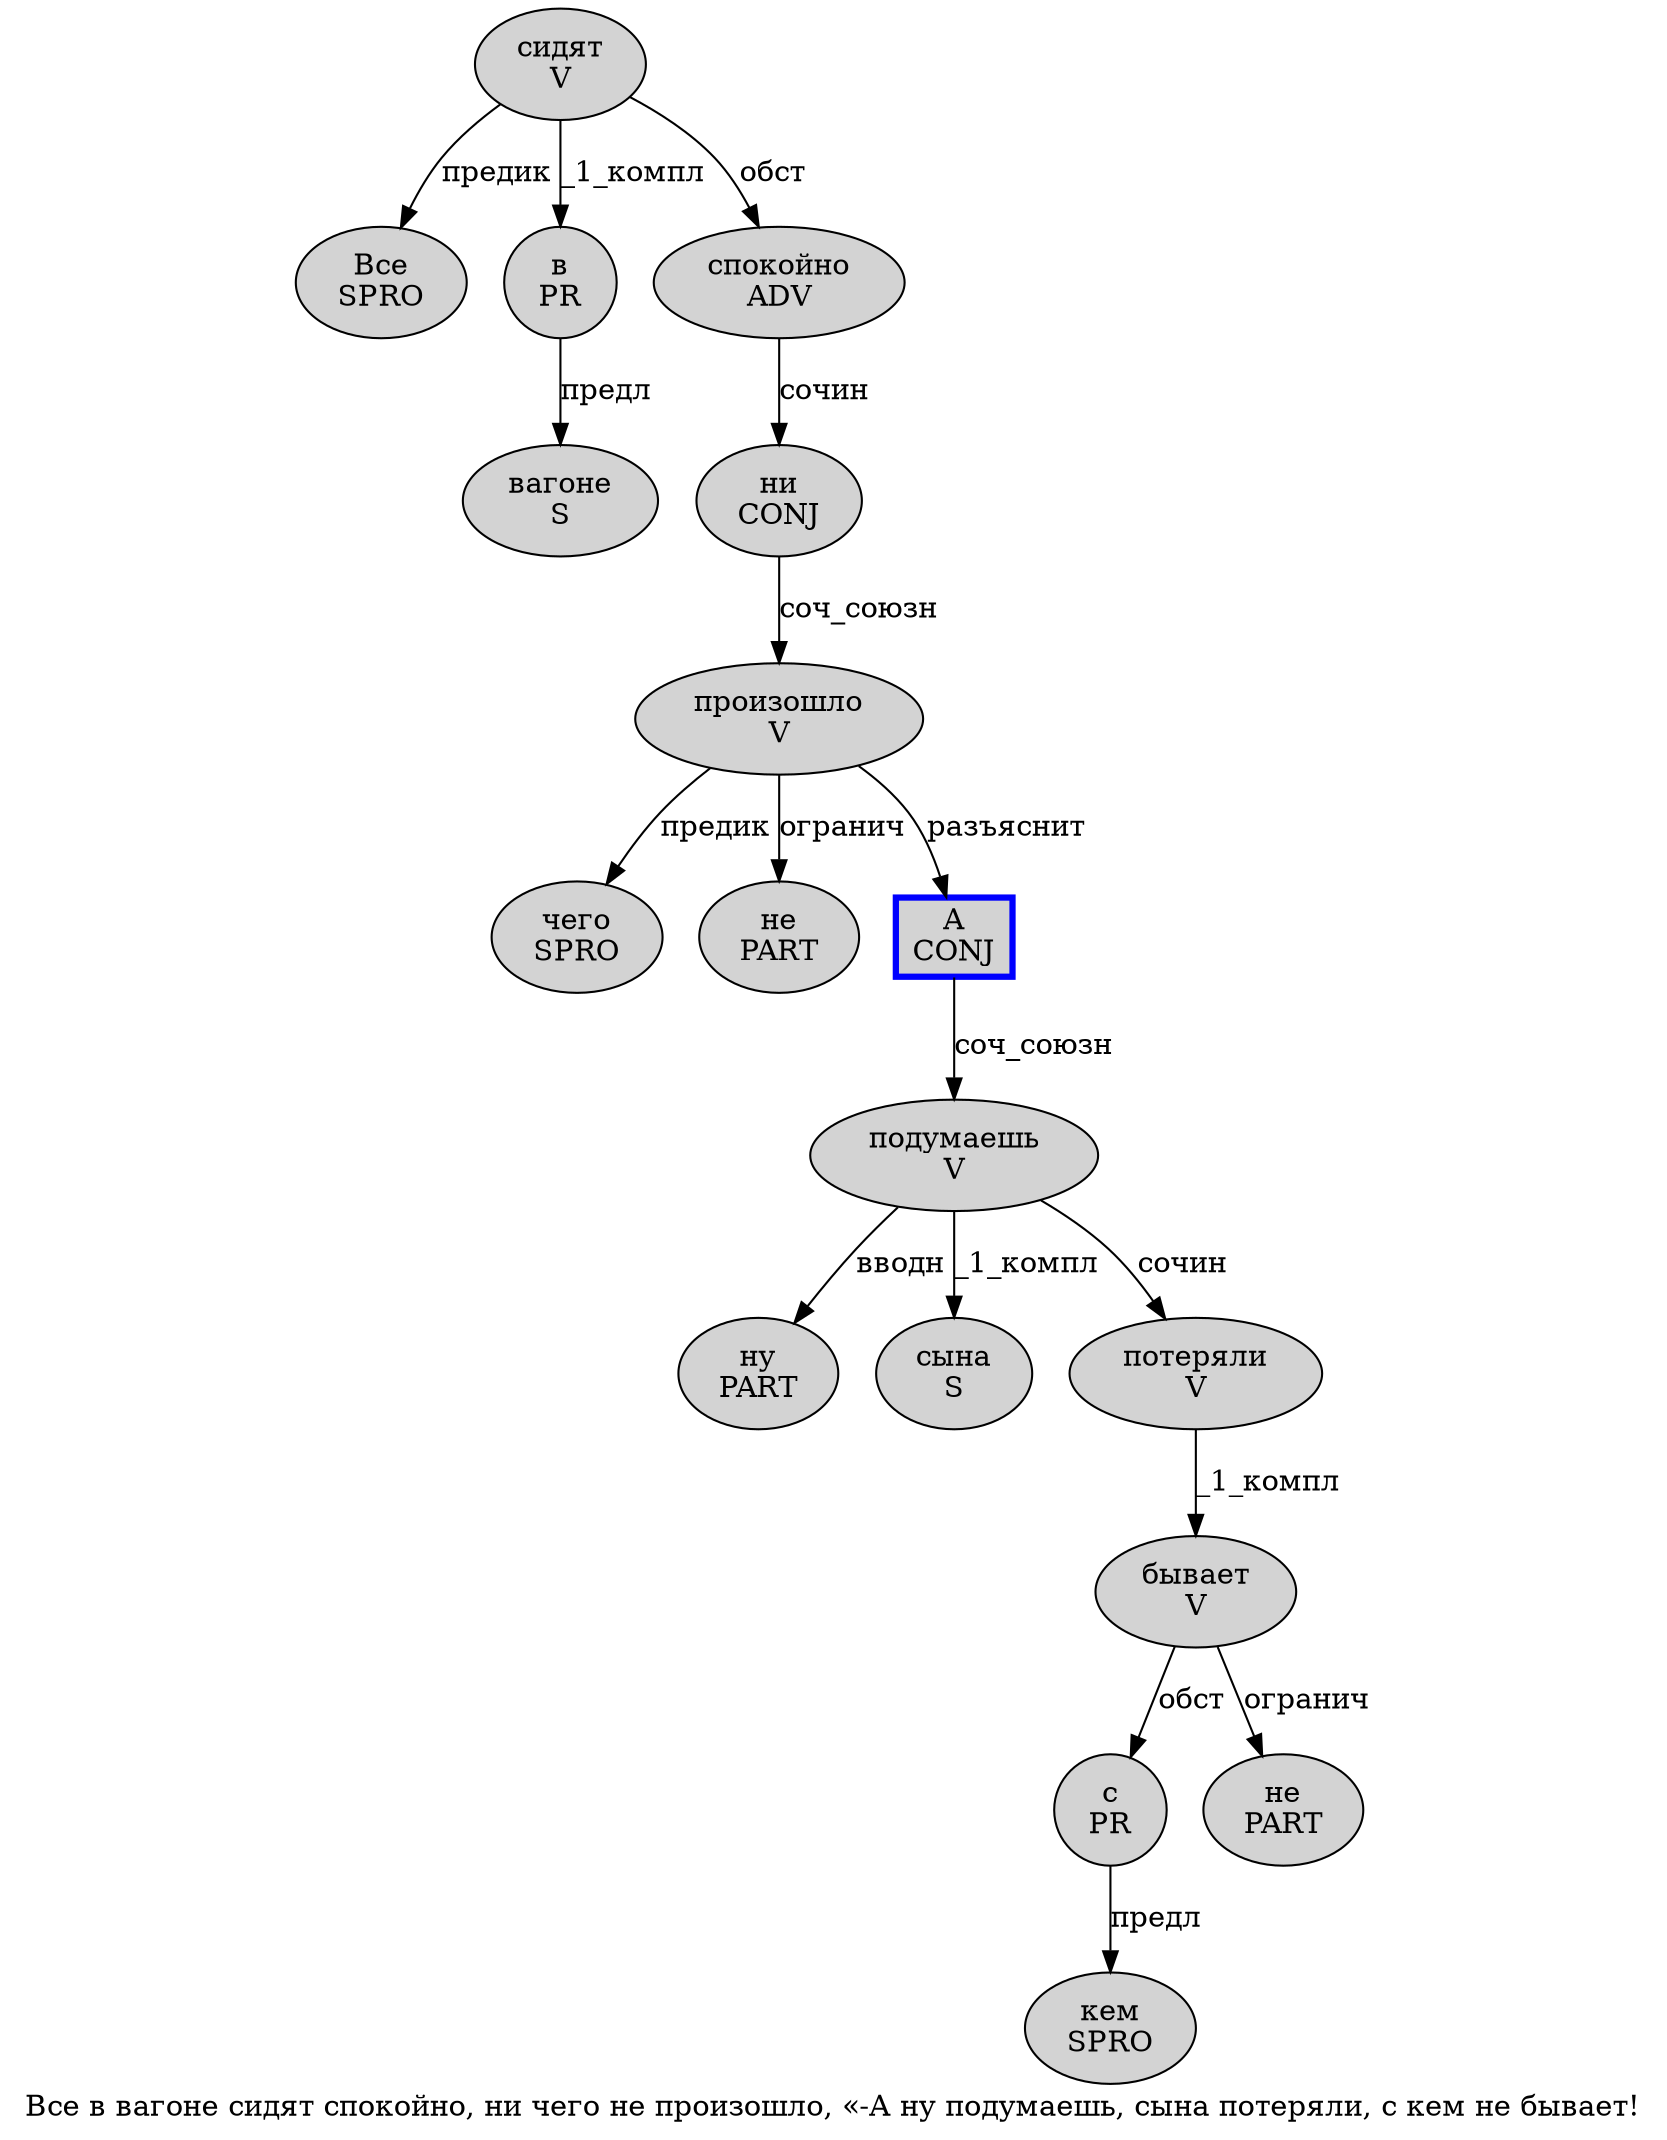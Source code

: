 digraph SENTENCE_4785 {
	graph [label="Все в вагоне сидят спокойно, ни чего не произошло, «-А ну подумаешь, сына потеряли, с кем не бывает!"]
	node [style=filled]
		0 [label="Все
SPRO" color="" fillcolor=lightgray penwidth=1 shape=ellipse]
		1 [label="в
PR" color="" fillcolor=lightgray penwidth=1 shape=ellipse]
		2 [label="вагоне
S" color="" fillcolor=lightgray penwidth=1 shape=ellipse]
		3 [label="сидят
V" color="" fillcolor=lightgray penwidth=1 shape=ellipse]
		4 [label="спокойно
ADV" color="" fillcolor=lightgray penwidth=1 shape=ellipse]
		6 [label="ни
CONJ" color="" fillcolor=lightgray penwidth=1 shape=ellipse]
		7 [label="чего
SPRO" color="" fillcolor=lightgray penwidth=1 shape=ellipse]
		8 [label="не
PART" color="" fillcolor=lightgray penwidth=1 shape=ellipse]
		9 [label="произошло
V" color="" fillcolor=lightgray penwidth=1 shape=ellipse]
		13 [label="А
CONJ" color=blue fillcolor=lightgray penwidth=3 shape=box]
		14 [label="ну
PART" color="" fillcolor=lightgray penwidth=1 shape=ellipse]
		15 [label="подумаешь
V" color="" fillcolor=lightgray penwidth=1 shape=ellipse]
		17 [label="сына
S" color="" fillcolor=lightgray penwidth=1 shape=ellipse]
		18 [label="потеряли
V" color="" fillcolor=lightgray penwidth=1 shape=ellipse]
		20 [label="с
PR" color="" fillcolor=lightgray penwidth=1 shape=ellipse]
		21 [label="кем
SPRO" color="" fillcolor=lightgray penwidth=1 shape=ellipse]
		22 [label="не
PART" color="" fillcolor=lightgray penwidth=1 shape=ellipse]
		23 [label="бывает
V" color="" fillcolor=lightgray penwidth=1 shape=ellipse]
			9 -> 7 [label="предик"]
			9 -> 8 [label="огранич"]
			9 -> 13 [label="разъяснит"]
			1 -> 2 [label="предл"]
			4 -> 6 [label="сочин"]
			3 -> 0 [label="предик"]
			3 -> 1 [label="_1_компл"]
			3 -> 4 [label="обст"]
			15 -> 14 [label="вводн"]
			15 -> 17 [label="_1_компл"]
			15 -> 18 [label="сочин"]
			18 -> 23 [label="_1_компл"]
			20 -> 21 [label="предл"]
			6 -> 9 [label="соч_союзн"]
			23 -> 20 [label="обст"]
			23 -> 22 [label="огранич"]
			13 -> 15 [label="соч_союзн"]
}